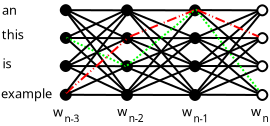 <?xml version="1.0" encoding="UTF-8"?>
<dia:diagram xmlns:dia="http://www.lysator.liu.se/~alla/dia/">
  <dia:layer name="Background" visible="true" connectable="true" active="true">
    <dia:group>
      <dia:attribute name="meta">
        <dia:composite type="dict"/>
      </dia:attribute>
      <dia:attribute name="matrix"/>
      <dia:object type="Standard - Text" version="1" id="O0">
        <dia:attribute name="obj_pos">
          <dia:point val="10.178,5.492"/>
        </dia:attribute>
        <dia:attribute name="obj_bb">
          <dia:rectangle val="10.178,4.897;10.7,5.642"/>
        </dia:attribute>
        <dia:attribute name="text">
          <dia:composite type="text">
            <dia:attribute name="string">
              <dia:string>#w#</dia:string>
            </dia:attribute>
            <dia:attribute name="font">
              <dia:font family="sans" style="0" name="Helvetica"/>
            </dia:attribute>
            <dia:attribute name="height">
              <dia:real val="0.8"/>
            </dia:attribute>
            <dia:attribute name="pos">
              <dia:point val="10.178,5.492"/>
            </dia:attribute>
            <dia:attribute name="color">
              <dia:color val="#000000ff"/>
            </dia:attribute>
            <dia:attribute name="alignment">
              <dia:enum val="0"/>
            </dia:attribute>
          </dia:composite>
        </dia:attribute>
        <dia:attribute name="valign">
          <dia:enum val="3"/>
        </dia:attribute>
      </dia:object>
      <dia:object type="Standard - Text" version="1" id="O1">
        <dia:attribute name="obj_pos">
          <dia:point val="10.752,5.792"/>
        </dia:attribute>
        <dia:attribute name="obj_bb">
          <dia:rectangle val="10.752,5.322;11.58,5.912"/>
        </dia:attribute>
        <dia:attribute name="text">
          <dia:composite type="text">
            <dia:attribute name="string">
              <dia:string>#n-2#</dia:string>
            </dia:attribute>
            <dia:attribute name="font">
              <dia:font family="sans" style="0" name="Helvetica"/>
            </dia:attribute>
            <dia:attribute name="height">
              <dia:real val="0.635"/>
            </dia:attribute>
            <dia:attribute name="pos">
              <dia:point val="10.752,5.792"/>
            </dia:attribute>
            <dia:attribute name="color">
              <dia:color val="#000000ff"/>
            </dia:attribute>
            <dia:attribute name="alignment">
              <dia:enum val="0"/>
            </dia:attribute>
          </dia:composite>
        </dia:attribute>
        <dia:attribute name="valign">
          <dia:enum val="3"/>
        </dia:attribute>
      </dia:object>
    </dia:group>
    <dia:group>
      <dia:attribute name="meta">
        <dia:composite type="dict"/>
      </dia:attribute>
      <dia:attribute name="matrix"/>
      <dia:object type="Standard - Text" version="1" id="O2">
        <dia:attribute name="obj_pos">
          <dia:point val="6.963,5.509"/>
        </dia:attribute>
        <dia:attribute name="obj_bb">
          <dia:rectangle val="6.963,4.914;7.485,5.659"/>
        </dia:attribute>
        <dia:attribute name="text">
          <dia:composite type="text">
            <dia:attribute name="string">
              <dia:string>#w#</dia:string>
            </dia:attribute>
            <dia:attribute name="font">
              <dia:font family="sans" style="0" name="Helvetica"/>
            </dia:attribute>
            <dia:attribute name="height">
              <dia:real val="0.8"/>
            </dia:attribute>
            <dia:attribute name="pos">
              <dia:point val="6.963,5.509"/>
            </dia:attribute>
            <dia:attribute name="color">
              <dia:color val="#000000ff"/>
            </dia:attribute>
            <dia:attribute name="alignment">
              <dia:enum val="0"/>
            </dia:attribute>
          </dia:composite>
        </dia:attribute>
        <dia:attribute name="valign">
          <dia:enum val="3"/>
        </dia:attribute>
      </dia:object>
      <dia:object type="Standard - Text" version="1" id="O3">
        <dia:attribute name="obj_pos">
          <dia:point val="7.537,5.809"/>
        </dia:attribute>
        <dia:attribute name="obj_bb">
          <dia:rectangle val="7.537,5.339;8.365,5.929"/>
        </dia:attribute>
        <dia:attribute name="text">
          <dia:composite type="text">
            <dia:attribute name="string">
              <dia:string>#n-3#</dia:string>
            </dia:attribute>
            <dia:attribute name="font">
              <dia:font family="sans" style="0" name="Helvetica"/>
            </dia:attribute>
            <dia:attribute name="height">
              <dia:real val="0.635"/>
            </dia:attribute>
            <dia:attribute name="pos">
              <dia:point val="7.537,5.809"/>
            </dia:attribute>
            <dia:attribute name="color">
              <dia:color val="#000000ff"/>
            </dia:attribute>
            <dia:attribute name="alignment">
              <dia:enum val="0"/>
            </dia:attribute>
          </dia:composite>
        </dia:attribute>
        <dia:attribute name="valign">
          <dia:enum val="3"/>
        </dia:attribute>
      </dia:object>
    </dia:group>
    <dia:group>
      <dia:attribute name="meta">
        <dia:composite type="dict"/>
      </dia:attribute>
      <dia:attribute name="matrix"/>
      <dia:object type="Standard - Text" version="1" id="O4">
        <dia:attribute name="obj_pos">
          <dia:point val="13.41,5.502"/>
        </dia:attribute>
        <dia:attribute name="obj_bb">
          <dia:rectangle val="13.41,4.907;13.932,5.652"/>
        </dia:attribute>
        <dia:attribute name="text">
          <dia:composite type="text">
            <dia:attribute name="string">
              <dia:string>#w#</dia:string>
            </dia:attribute>
            <dia:attribute name="font">
              <dia:font family="sans" style="0" name="Helvetica"/>
            </dia:attribute>
            <dia:attribute name="height">
              <dia:real val="0.8"/>
            </dia:attribute>
            <dia:attribute name="pos">
              <dia:point val="13.41,5.502"/>
            </dia:attribute>
            <dia:attribute name="color">
              <dia:color val="#000000ff"/>
            </dia:attribute>
            <dia:attribute name="alignment">
              <dia:enum val="0"/>
            </dia:attribute>
          </dia:composite>
        </dia:attribute>
        <dia:attribute name="valign">
          <dia:enum val="3"/>
        </dia:attribute>
      </dia:object>
      <dia:object type="Standard - Text" version="1" id="O5">
        <dia:attribute name="obj_pos">
          <dia:point val="13.985,5.802"/>
        </dia:attribute>
        <dia:attribute name="obj_bb">
          <dia:rectangle val="13.985,5.332;14.812,5.922"/>
        </dia:attribute>
        <dia:attribute name="text">
          <dia:composite type="text">
            <dia:attribute name="string">
              <dia:string>#n-1#</dia:string>
            </dia:attribute>
            <dia:attribute name="font">
              <dia:font family="sans" style="0" name="Helvetica"/>
            </dia:attribute>
            <dia:attribute name="height">
              <dia:real val="0.635"/>
            </dia:attribute>
            <dia:attribute name="pos">
              <dia:point val="13.985,5.802"/>
            </dia:attribute>
            <dia:attribute name="color">
              <dia:color val="#000000ff"/>
            </dia:attribute>
            <dia:attribute name="alignment">
              <dia:enum val="0"/>
            </dia:attribute>
          </dia:composite>
        </dia:attribute>
        <dia:attribute name="valign">
          <dia:enum val="3"/>
        </dia:attribute>
      </dia:object>
    </dia:group>
    <dia:group>
      <dia:attribute name="meta">
        <dia:composite type="dict"/>
      </dia:attribute>
      <dia:attribute name="matrix"/>
      <dia:object type="Standard - Text" version="1" id="O6">
        <dia:attribute name="obj_pos">
          <dia:point val="16.867,5.487"/>
        </dia:attribute>
        <dia:attribute name="obj_bb">
          <dia:rectangle val="16.867,4.892;17.39,5.637"/>
        </dia:attribute>
        <dia:attribute name="text">
          <dia:composite type="text">
            <dia:attribute name="string">
              <dia:string>#w#</dia:string>
            </dia:attribute>
            <dia:attribute name="font">
              <dia:font family="sans" style="0" name="Helvetica"/>
            </dia:attribute>
            <dia:attribute name="height">
              <dia:real val="0.8"/>
            </dia:attribute>
            <dia:attribute name="pos">
              <dia:point val="16.867,5.487"/>
            </dia:attribute>
            <dia:attribute name="color">
              <dia:color val="#000000ff"/>
            </dia:attribute>
            <dia:attribute name="alignment">
              <dia:enum val="0"/>
            </dia:attribute>
          </dia:composite>
        </dia:attribute>
        <dia:attribute name="valign">
          <dia:enum val="3"/>
        </dia:attribute>
      </dia:object>
      <dia:object type="Standard - Text" version="1" id="O7">
        <dia:attribute name="obj_pos">
          <dia:point val="17.442,5.787"/>
        </dia:attribute>
        <dia:attribute name="obj_bb">
          <dia:rectangle val="17.442,5.317;17.765,5.907"/>
        </dia:attribute>
        <dia:attribute name="text">
          <dia:composite type="text">
            <dia:attribute name="string">
              <dia:string>#n#</dia:string>
            </dia:attribute>
            <dia:attribute name="font">
              <dia:font family="sans" style="0" name="Helvetica"/>
            </dia:attribute>
            <dia:attribute name="height">
              <dia:real val="0.635"/>
            </dia:attribute>
            <dia:attribute name="pos">
              <dia:point val="17.442,5.787"/>
            </dia:attribute>
            <dia:attribute name="color">
              <dia:color val="#000000ff"/>
            </dia:attribute>
            <dia:attribute name="alignment">
              <dia:enum val="0"/>
            </dia:attribute>
          </dia:composite>
        </dia:attribute>
        <dia:attribute name="valign">
          <dia:enum val="3"/>
        </dia:attribute>
      </dia:object>
    </dia:group>
    <dia:group>
      <dia:attribute name="meta">
        <dia:composite type="dict"/>
      </dia:attribute>
      <dia:attribute name="matrix"/>
      <dia:object type="Standard - Line" version="0" id="O8">
        <dia:attribute name="obj_pos">
          <dia:point val="7.35,4.425"/>
        </dia:attribute>
        <dia:attribute name="obj_bb">
          <dia:rectangle val="7.279,4.105;10.983,4.756"/>
        </dia:attribute>
        <dia:attribute name="conn_endpoints">
          <dia:point val="7.35,4.425"/>
          <dia:point val="10.912,4.436"/>
        </dia:attribute>
        <dia:attribute name="numcp">
          <dia:int val="1"/>
        </dia:attribute>
        <dia:attribute name="start_arrow">
          <dia:enum val="8"/>
        </dia:attribute>
        <dia:attribute name="start_arrow_length">
          <dia:real val="0.5"/>
        </dia:attribute>
        <dia:attribute name="start_arrow_width">
          <dia:real val="0.5"/>
        </dia:attribute>
        <dia:attribute name="end_arrow">
          <dia:enum val="8"/>
        </dia:attribute>
        <dia:attribute name="end_arrow_length">
          <dia:real val="0.5"/>
        </dia:attribute>
        <dia:attribute name="end_arrow_width">
          <dia:real val="0.5"/>
        </dia:attribute>
      </dia:object>
      <dia:object type="Standard - Line" version="0" id="O9">
        <dia:attribute name="obj_pos">
          <dia:point val="10.763,4.43"/>
        </dia:attribute>
        <dia:attribute name="obj_bb">
          <dia:rectangle val="10.713,4.115;14.383,4.756"/>
        </dia:attribute>
        <dia:attribute name="conn_endpoints">
          <dia:point val="10.763,4.43"/>
          <dia:point val="14.312,4.436"/>
        </dia:attribute>
        <dia:attribute name="numcp">
          <dia:int val="1"/>
        </dia:attribute>
        <dia:attribute name="end_arrow">
          <dia:enum val="8"/>
        </dia:attribute>
        <dia:attribute name="end_arrow_length">
          <dia:real val="0.5"/>
        </dia:attribute>
        <dia:attribute name="end_arrow_width">
          <dia:real val="0.5"/>
        </dia:attribute>
      </dia:object>
      <dia:object type="Standard - Line" version="0" id="O10">
        <dia:attribute name="obj_pos">
          <dia:point val="14.238,4.424"/>
        </dia:attribute>
        <dia:attribute name="obj_bb">
          <dia:rectangle val="14.187,4.114;17.778,4.756"/>
        </dia:attribute>
        <dia:attribute name="conn_endpoints">
          <dia:point val="14.238,4.424"/>
          <dia:point val="17.728,4.436"/>
        </dia:attribute>
        <dia:attribute name="numcp">
          <dia:int val="1"/>
        </dia:attribute>
        <dia:attribute name="end_arrow">
          <dia:enum val="9"/>
        </dia:attribute>
        <dia:attribute name="end_arrow_length">
          <dia:real val="0.5"/>
        </dia:attribute>
        <dia:attribute name="end_arrow_width">
          <dia:real val="0.5"/>
        </dia:attribute>
      </dia:object>
    </dia:group>
    <dia:group>
      <dia:attribute name="meta">
        <dia:composite type="dict"/>
      </dia:attribute>
      <dia:attribute name="matrix"/>
      <dia:object type="Standard - Line" version="0" id="O11">
        <dia:attribute name="obj_pos">
          <dia:point val="7.351,0.194"/>
        </dia:attribute>
        <dia:attribute name="obj_bb">
          <dia:rectangle val="7.28,-0.126;10.984,0.525"/>
        </dia:attribute>
        <dia:attribute name="conn_endpoints">
          <dia:point val="7.351,0.194"/>
          <dia:point val="10.913,0.205"/>
        </dia:attribute>
        <dia:attribute name="numcp">
          <dia:int val="1"/>
        </dia:attribute>
        <dia:attribute name="start_arrow">
          <dia:enum val="8"/>
        </dia:attribute>
        <dia:attribute name="start_arrow_length">
          <dia:real val="0.5"/>
        </dia:attribute>
        <dia:attribute name="start_arrow_width">
          <dia:real val="0.5"/>
        </dia:attribute>
        <dia:attribute name="end_arrow">
          <dia:enum val="8"/>
        </dia:attribute>
        <dia:attribute name="end_arrow_length">
          <dia:real val="0.5"/>
        </dia:attribute>
        <dia:attribute name="end_arrow_width">
          <dia:real val="0.5"/>
        </dia:attribute>
      </dia:object>
      <dia:object type="Standard - Line" version="0" id="O12">
        <dia:attribute name="obj_pos">
          <dia:point val="10.764,0.199"/>
        </dia:attribute>
        <dia:attribute name="obj_bb">
          <dia:rectangle val="10.714,-0.116;14.384,0.526"/>
        </dia:attribute>
        <dia:attribute name="conn_endpoints">
          <dia:point val="10.764,0.199"/>
          <dia:point val="14.313,0.205"/>
        </dia:attribute>
        <dia:attribute name="numcp">
          <dia:int val="1"/>
        </dia:attribute>
        <dia:attribute name="end_arrow">
          <dia:enum val="8"/>
        </dia:attribute>
        <dia:attribute name="end_arrow_length">
          <dia:real val="0.5"/>
        </dia:attribute>
        <dia:attribute name="end_arrow_width">
          <dia:real val="0.5"/>
        </dia:attribute>
      </dia:object>
      <dia:object type="Standard - Line" version="0" id="O13">
        <dia:attribute name="obj_pos">
          <dia:point val="14.238,0.193"/>
        </dia:attribute>
        <dia:attribute name="obj_bb">
          <dia:rectangle val="14.188,-0.116;17.779,0.525"/>
        </dia:attribute>
        <dia:attribute name="conn_endpoints">
          <dia:point val="14.238,0.193"/>
          <dia:point val="17.728,0.205"/>
        </dia:attribute>
        <dia:attribute name="numcp">
          <dia:int val="1"/>
        </dia:attribute>
        <dia:attribute name="end_arrow">
          <dia:enum val="9"/>
        </dia:attribute>
        <dia:attribute name="end_arrow_length">
          <dia:real val="0.5"/>
        </dia:attribute>
        <dia:attribute name="end_arrow_width">
          <dia:real val="0.5"/>
        </dia:attribute>
      </dia:object>
    </dia:group>
    <dia:group>
      <dia:attribute name="meta">
        <dia:composite type="dict"/>
      </dia:attribute>
      <dia:attribute name="matrix"/>
      <dia:object type="Standard - Line" version="0" id="O14">
        <dia:attribute name="obj_pos">
          <dia:point val="7.356,1.584"/>
        </dia:attribute>
        <dia:attribute name="obj_bb">
          <dia:rectangle val="7.285,1.264;10.989,1.915"/>
        </dia:attribute>
        <dia:attribute name="conn_endpoints">
          <dia:point val="7.356,1.584"/>
          <dia:point val="10.918,1.595"/>
        </dia:attribute>
        <dia:attribute name="numcp">
          <dia:int val="1"/>
        </dia:attribute>
        <dia:attribute name="start_arrow">
          <dia:enum val="8"/>
        </dia:attribute>
        <dia:attribute name="start_arrow_length">
          <dia:real val="0.5"/>
        </dia:attribute>
        <dia:attribute name="start_arrow_width">
          <dia:real val="0.5"/>
        </dia:attribute>
        <dia:attribute name="end_arrow">
          <dia:enum val="8"/>
        </dia:attribute>
        <dia:attribute name="end_arrow_length">
          <dia:real val="0.5"/>
        </dia:attribute>
        <dia:attribute name="end_arrow_width">
          <dia:real val="0.5"/>
        </dia:attribute>
      </dia:object>
      <dia:object type="Standard - Line" version="0" id="O15">
        <dia:attribute name="obj_pos">
          <dia:point val="10.769,1.589"/>
        </dia:attribute>
        <dia:attribute name="obj_bb">
          <dia:rectangle val="10.719,1.274;14.389,1.916"/>
        </dia:attribute>
        <dia:attribute name="conn_endpoints">
          <dia:point val="10.769,1.589"/>
          <dia:point val="14.318,1.595"/>
        </dia:attribute>
        <dia:attribute name="numcp">
          <dia:int val="1"/>
        </dia:attribute>
        <dia:attribute name="end_arrow">
          <dia:enum val="8"/>
        </dia:attribute>
        <dia:attribute name="end_arrow_length">
          <dia:real val="0.5"/>
        </dia:attribute>
        <dia:attribute name="end_arrow_width">
          <dia:real val="0.5"/>
        </dia:attribute>
      </dia:object>
      <dia:object type="Standard - Line" version="0" id="O16">
        <dia:attribute name="obj_pos">
          <dia:point val="14.243,1.583"/>
        </dia:attribute>
        <dia:attribute name="obj_bb">
          <dia:rectangle val="14.193,1.274;17.784,1.915"/>
        </dia:attribute>
        <dia:attribute name="conn_endpoints">
          <dia:point val="14.243,1.583"/>
          <dia:point val="17.733,1.595"/>
        </dia:attribute>
        <dia:attribute name="numcp">
          <dia:int val="1"/>
        </dia:attribute>
        <dia:attribute name="end_arrow">
          <dia:enum val="9"/>
        </dia:attribute>
        <dia:attribute name="end_arrow_length">
          <dia:real val="0.5"/>
        </dia:attribute>
        <dia:attribute name="end_arrow_width">
          <dia:real val="0.5"/>
        </dia:attribute>
      </dia:object>
    </dia:group>
    <dia:group>
      <dia:attribute name="meta">
        <dia:composite type="dict"/>
      </dia:attribute>
      <dia:attribute name="matrix"/>
      <dia:object type="Standard - Line" version="0" id="O17">
        <dia:attribute name="obj_pos">
          <dia:point val="7.348,2.987"/>
        </dia:attribute>
        <dia:attribute name="obj_bb">
          <dia:rectangle val="7.277,2.667;10.981,3.318"/>
        </dia:attribute>
        <dia:attribute name="conn_endpoints">
          <dia:point val="7.348,2.987"/>
          <dia:point val="10.911,2.998"/>
        </dia:attribute>
        <dia:attribute name="numcp">
          <dia:int val="1"/>
        </dia:attribute>
        <dia:attribute name="start_arrow">
          <dia:enum val="8"/>
        </dia:attribute>
        <dia:attribute name="start_arrow_length">
          <dia:real val="0.5"/>
        </dia:attribute>
        <dia:attribute name="start_arrow_width">
          <dia:real val="0.5"/>
        </dia:attribute>
        <dia:attribute name="end_arrow">
          <dia:enum val="8"/>
        </dia:attribute>
        <dia:attribute name="end_arrow_length">
          <dia:real val="0.5"/>
        </dia:attribute>
        <dia:attribute name="end_arrow_width">
          <dia:real val="0.5"/>
        </dia:attribute>
      </dia:object>
      <dia:object type="Standard - Line" version="0" id="O18">
        <dia:attribute name="obj_pos">
          <dia:point val="10.761,2.991"/>
        </dia:attribute>
        <dia:attribute name="obj_bb">
          <dia:rectangle val="10.711,2.677;14.381,3.318"/>
        </dia:attribute>
        <dia:attribute name="conn_endpoints">
          <dia:point val="10.761,2.991"/>
          <dia:point val="14.311,2.998"/>
        </dia:attribute>
        <dia:attribute name="numcp">
          <dia:int val="1"/>
        </dia:attribute>
        <dia:attribute name="end_arrow">
          <dia:enum val="8"/>
        </dia:attribute>
        <dia:attribute name="end_arrow_length">
          <dia:real val="0.5"/>
        </dia:attribute>
        <dia:attribute name="end_arrow_width">
          <dia:real val="0.5"/>
        </dia:attribute>
      </dia:object>
      <dia:object type="Standard - Line" version="0" id="O19">
        <dia:attribute name="obj_pos">
          <dia:point val="14.236,2.985"/>
        </dia:attribute>
        <dia:attribute name="obj_bb">
          <dia:rectangle val="14.185,2.676;17.776,3.317"/>
        </dia:attribute>
        <dia:attribute name="conn_endpoints">
          <dia:point val="14.236,2.985"/>
          <dia:point val="17.726,2.998"/>
        </dia:attribute>
        <dia:attribute name="numcp">
          <dia:int val="1"/>
        </dia:attribute>
        <dia:attribute name="end_arrow">
          <dia:enum val="9"/>
        </dia:attribute>
        <dia:attribute name="end_arrow_length">
          <dia:real val="0.5"/>
        </dia:attribute>
        <dia:attribute name="end_arrow_width">
          <dia:real val="0.5"/>
        </dia:attribute>
      </dia:object>
    </dia:group>
    <dia:object type="Standard - Line" version="0" id="O20">
      <dia:attribute name="obj_pos">
        <dia:point val="7.617,4.409"/>
      </dia:attribute>
      <dia:attribute name="obj_bb">
        <dia:rectangle val="7.551,2.918;10.771,4.476"/>
      </dia:attribute>
      <dia:attribute name="conn_endpoints">
        <dia:point val="7.617,4.409"/>
        <dia:point val="10.705,2.984"/>
      </dia:attribute>
      <dia:attribute name="numcp">
        <dia:int val="1"/>
      </dia:attribute>
    </dia:object>
    <dia:object type="Standard - Line" version="0" id="O21">
      <dia:attribute name="obj_pos">
        <dia:point val="7.605,1.577"/>
      </dia:attribute>
      <dia:attribute name="obj_bb">
        <dia:rectangle val="7.539,0.085;10.759,1.643"/>
      </dia:attribute>
      <dia:attribute name="conn_endpoints">
        <dia:point val="7.605,1.577"/>
        <dia:point val="10.693,0.152"/>
      </dia:attribute>
      <dia:attribute name="numcp">
        <dia:int val="1"/>
      </dia:attribute>
    </dia:object>
    <dia:object type="Standard - Line" version="0" id="O22">
      <dia:attribute name="obj_pos">
        <dia:point val="7.626,3.016"/>
      </dia:attribute>
      <dia:attribute name="obj_bb">
        <dia:rectangle val="7.56,1.524;10.78,3.082"/>
      </dia:attribute>
      <dia:attribute name="conn_endpoints">
        <dia:point val="7.626,3.016"/>
        <dia:point val="10.714,1.591"/>
      </dia:attribute>
      <dia:attribute name="numcp">
        <dia:int val="1"/>
      </dia:attribute>
    </dia:object>
    <dia:object type="Standard - Line" version="0" id="O23">
      <dia:attribute name="obj_pos">
        <dia:point val="10.818,1.509"/>
      </dia:attribute>
      <dia:attribute name="obj_bb">
        <dia:rectangle val="10.752,0.139;14.075,1.574"/>
      </dia:attribute>
      <dia:attribute name="conn_endpoints">
        <dia:point val="10.818,1.509"/>
        <dia:point val="14.01,0.204"/>
      </dia:attribute>
      <dia:attribute name="numcp">
        <dia:int val="1"/>
      </dia:attribute>
      <dia:attribute name="line_color">
        <dia:color val="#ff0000ff"/>
      </dia:attribute>
      <dia:attribute name="line_style">
        <dia:enum val="3"/>
      </dia:attribute>
      <dia:attribute name="dashlength">
        <dia:real val="0.5"/>
      </dia:attribute>
    </dia:object>
    <dia:object type="Standard - Line" version="0" id="O24">
      <dia:attribute name="obj_pos">
        <dia:point val="10.693,2.959"/>
      </dia:attribute>
      <dia:attribute name="obj_bb">
        <dia:rectangle val="10.627,1.544;14.133,3.024"/>
      </dia:attribute>
      <dia:attribute name="conn_endpoints">
        <dia:point val="10.693,2.959"/>
        <dia:point val="14.068,1.609"/>
      </dia:attribute>
      <dia:attribute name="numcp">
        <dia:int val="1"/>
      </dia:attribute>
    </dia:object>
    <dia:object type="Standard - Line" version="0" id="O25">
      <dia:attribute name="obj_pos">
        <dia:point val="10.742,4.359"/>
      </dia:attribute>
      <dia:attribute name="obj_bb">
        <dia:rectangle val="10.677,2.919;14.095,4.425"/>
      </dia:attribute>
      <dia:attribute name="conn_endpoints">
        <dia:point val="10.742,4.359"/>
        <dia:point val="14.03,2.984"/>
      </dia:attribute>
      <dia:attribute name="numcp">
        <dia:int val="1"/>
      </dia:attribute>
    </dia:object>
    <dia:object type="Standard - Line" version="0" id="O26">
      <dia:attribute name="obj_pos">
        <dia:point val="7.643,2.984"/>
      </dia:attribute>
      <dia:attribute name="obj_bb">
        <dia:rectangle val="7.576,2.918;10.747,4.488"/>
      </dia:attribute>
      <dia:attribute name="conn_endpoints">
        <dia:point val="7.643,2.984"/>
        <dia:point val="10.68,4.422"/>
      </dia:attribute>
      <dia:attribute name="numcp">
        <dia:int val="1"/>
      </dia:attribute>
    </dia:object>
    <dia:object type="Standard - Line" version="0" id="O27">
      <dia:attribute name="obj_pos">
        <dia:point val="7.63,0.177"/>
      </dia:attribute>
      <dia:attribute name="obj_bb">
        <dia:rectangle val="7.564,0.11;10.734,1.681"/>
      </dia:attribute>
      <dia:attribute name="conn_endpoints">
        <dia:point val="7.63,0.177"/>
        <dia:point val="10.668,1.615"/>
      </dia:attribute>
      <dia:attribute name="numcp">
        <dia:int val="1"/>
      </dia:attribute>
    </dia:object>
    <dia:object type="Standard - Line" version="0" id="O28">
      <dia:attribute name="obj_pos">
        <dia:point val="7.627,1.578"/>
      </dia:attribute>
      <dia:attribute name="obj_bb">
        <dia:rectangle val="7.56,1.512;10.731,3.082"/>
      </dia:attribute>
      <dia:attribute name="conn_endpoints">
        <dia:point val="7.627,1.578"/>
        <dia:point val="10.664,3.016"/>
      </dia:attribute>
      <dia:attribute name="numcp">
        <dia:int val="1"/>
      </dia:attribute>
      <dia:attribute name="line_color">
        <dia:color val="#00ff00ff"/>
      </dia:attribute>
      <dia:attribute name="line_style">
        <dia:enum val="4"/>
      </dia:attribute>
    </dia:object>
    <dia:object type="Standard - Line" version="0" id="O29">
      <dia:attribute name="obj_pos">
        <dia:point val="10.698,0.217"/>
      </dia:attribute>
      <dia:attribute name="obj_bb">
        <dia:rectangle val="10.633,0.152;14.133,1.649"/>
      </dia:attribute>
      <dia:attribute name="conn_endpoints">
        <dia:point val="10.698,0.217"/>
        <dia:point val="14.068,1.584"/>
      </dia:attribute>
      <dia:attribute name="numcp">
        <dia:int val="1"/>
      </dia:attribute>
    </dia:object>
    <dia:object type="Standard - Line" version="0" id="O30">
      <dia:attribute name="obj_pos">
        <dia:point val="10.691,3.063"/>
      </dia:attribute>
      <dia:attribute name="obj_bb">
        <dia:rectangle val="10.626,2.998;14.126,4.495"/>
      </dia:attribute>
      <dia:attribute name="conn_endpoints">
        <dia:point val="10.691,3.063"/>
        <dia:point val="14.061,4.43"/>
      </dia:attribute>
      <dia:attribute name="numcp">
        <dia:int val="1"/>
      </dia:attribute>
    </dia:object>
    <dia:object type="Standard - Line" version="0" id="O31">
      <dia:attribute name="obj_pos">
        <dia:point val="10.65,1.589"/>
      </dia:attribute>
      <dia:attribute name="obj_bb">
        <dia:rectangle val="10.585,1.524;14.085,3.022"/>
      </dia:attribute>
      <dia:attribute name="conn_endpoints">
        <dia:point val="10.65,1.589"/>
        <dia:point val="14.02,2.957"/>
      </dia:attribute>
      <dia:attribute name="numcp">
        <dia:int val="1"/>
      </dia:attribute>
    </dia:object>
    <dia:object type="Standard - Line" version="0" id="O32">
      <dia:attribute name="obj_pos">
        <dia:point val="7.643,0.259"/>
      </dia:attribute>
      <dia:attribute name="obj_bb">
        <dia:rectangle val="7.572,0.189;10.763,3.092"/>
      </dia:attribute>
      <dia:attribute name="conn_endpoints">
        <dia:point val="7.643,0.259"/>
        <dia:point val="10.693,3.022"/>
      </dia:attribute>
      <dia:attribute name="numcp">
        <dia:int val="1"/>
      </dia:attribute>
    </dia:object>
    <dia:object type="Standard - Line" version="0" id="O33">
      <dia:attribute name="obj_pos">
        <dia:point val="10.634,0.169"/>
      </dia:attribute>
      <dia:attribute name="obj_bb">
        <dia:rectangle val="10.564,0.098;14.113,3.03"/>
      </dia:attribute>
      <dia:attribute name="conn_endpoints">
        <dia:point val="10.634,0.169"/>
        <dia:point val="14.043,2.959"/>
      </dia:attribute>
      <dia:attribute name="numcp">
        <dia:int val="1"/>
      </dia:attribute>
    </dia:object>
    <dia:object type="Standard - Line" version="0" id="O34">
      <dia:attribute name="obj_pos">
        <dia:point val="7.643,1.607"/>
      </dia:attribute>
      <dia:attribute name="obj_bb">
        <dia:rectangle val="7.572,1.537;10.764,4.44"/>
      </dia:attribute>
      <dia:attribute name="conn_endpoints">
        <dia:point val="7.643,1.607"/>
        <dia:point val="10.693,4.37"/>
      </dia:attribute>
      <dia:attribute name="numcp">
        <dia:int val="1"/>
      </dia:attribute>
    </dia:object>
    <dia:object type="Standard - Line" version="0" id="O35">
      <dia:attribute name="obj_pos">
        <dia:point val="10.643,1.609"/>
      </dia:attribute>
      <dia:attribute name="obj_bb">
        <dia:rectangle val="10.572,1.539;14.179,4.517"/>
      </dia:attribute>
      <dia:attribute name="conn_endpoints">
        <dia:point val="10.643,1.609"/>
        <dia:point val="14.109,4.447"/>
      </dia:attribute>
      <dia:attribute name="numcp">
        <dia:int val="1"/>
      </dia:attribute>
    </dia:object>
    <dia:object type="Standard - Line" version="0" id="O36">
      <dia:attribute name="obj_pos">
        <dia:point val="7.63,0.284"/>
      </dia:attribute>
      <dia:attribute name="obj_bb">
        <dia:rectangle val="7.56,0.214;10.838,4.517"/>
      </dia:attribute>
      <dia:attribute name="conn_endpoints">
        <dia:point val="7.63,0.284"/>
        <dia:point val="10.768,4.447"/>
      </dia:attribute>
      <dia:attribute name="numcp">
        <dia:int val="1"/>
      </dia:attribute>
    </dia:object>
    <dia:object type="Standard - Line" version="0" id="O37">
      <dia:attribute name="obj_pos">
        <dia:point val="10.659,0.206"/>
      </dia:attribute>
      <dia:attribute name="obj_bb">
        <dia:rectangle val="10.588,0.135;14.225,4.48"/>
      </dia:attribute>
      <dia:attribute name="conn_endpoints">
        <dia:point val="10.659,0.206"/>
        <dia:point val="14.155,4.409"/>
      </dia:attribute>
      <dia:attribute name="numcp">
        <dia:int val="1"/>
      </dia:attribute>
    </dia:object>
    <dia:object type="Standard - Line" version="0" id="O38">
      <dia:attribute name="obj_pos">
        <dia:point val="14.105,0.157"/>
      </dia:attribute>
      <dia:attribute name="obj_bb">
        <dia:rectangle val="14.035,0.087;17.366,4.329"/>
      </dia:attribute>
      <dia:attribute name="conn_endpoints">
        <dia:point val="14.105,0.157"/>
        <dia:point val="17.296,4.259"/>
      </dia:attribute>
      <dia:attribute name="numcp">
        <dia:int val="1"/>
      </dia:attribute>
      <dia:attribute name="line_color">
        <dia:color val="#00ff00ff"/>
      </dia:attribute>
      <dia:attribute name="line_style">
        <dia:enum val="4"/>
      </dia:attribute>
    </dia:object>
    <dia:object type="Standard - Line" version="0" id="O39">
      <dia:attribute name="obj_pos">
        <dia:point val="7.612,4.347"/>
      </dia:attribute>
      <dia:attribute name="obj_bb">
        <dia:rectangle val="7.542,1.576;10.704,4.417"/>
      </dia:attribute>
      <dia:attribute name="conn_endpoints">
        <dia:point val="7.612,4.347"/>
        <dia:point val="10.634,1.647"/>
      </dia:attribute>
      <dia:attribute name="numcp">
        <dia:int val="1"/>
      </dia:attribute>
      <dia:attribute name="line_color">
        <dia:color val="#ff0000ff"/>
      </dia:attribute>
      <dia:attribute name="line_style">
        <dia:enum val="3"/>
      </dia:attribute>
      <dia:attribute name="dashlength">
        <dia:real val="0.5"/>
      </dia:attribute>
    </dia:object>
    <dia:object type="Standard - Line" version="0" id="O40">
      <dia:attribute name="obj_pos">
        <dia:point val="7.704,2.869"/>
      </dia:attribute>
      <dia:attribute name="obj_bb">
        <dia:rectangle val="7.634,0.098;10.796,2.939"/>
      </dia:attribute>
      <dia:attribute name="conn_endpoints">
        <dia:point val="7.704,2.869"/>
        <dia:point val="10.725,0.169"/>
      </dia:attribute>
      <dia:attribute name="numcp">
        <dia:int val="1"/>
      </dia:attribute>
    </dia:object>
    <dia:object type="Standard - Line" version="0" id="O41">
      <dia:attribute name="obj_pos">
        <dia:point val="10.688,4.357"/>
      </dia:attribute>
      <dia:attribute name="obj_bb">
        <dia:rectangle val="10.618,1.551;14.095,4.428"/>
      </dia:attribute>
      <dia:attribute name="conn_endpoints">
        <dia:point val="10.688,4.357"/>
        <dia:point val="14.025,1.622"/>
      </dia:attribute>
      <dia:attribute name="numcp">
        <dia:int val="1"/>
      </dia:attribute>
    </dia:object>
    <dia:object type="Standard - Line" version="0" id="O42">
      <dia:attribute name="obj_pos">
        <dia:point val="10.667,2.966"/>
      </dia:attribute>
      <dia:attribute name="obj_bb">
        <dia:rectangle val="10.596,0.16;14.074,3.037"/>
      </dia:attribute>
      <dia:attribute name="conn_endpoints">
        <dia:point val="10.667,2.966"/>
        <dia:point val="14.004,0.231"/>
      </dia:attribute>
      <dia:attribute name="numcp">
        <dia:int val="1"/>
      </dia:attribute>
      <dia:attribute name="line_color">
        <dia:color val="#00ff00ff"/>
      </dia:attribute>
      <dia:attribute name="line_style">
        <dia:enum val="4"/>
      </dia:attribute>
    </dia:object>
    <dia:object type="Standard - Line" version="0" id="O43">
      <dia:attribute name="obj_pos">
        <dia:point val="14.075,4.443"/>
      </dia:attribute>
      <dia:attribute name="obj_bb">
        <dia:rectangle val="14.005,1.664;17.292,4.513"/>
      </dia:attribute>
      <dia:attribute name="conn_endpoints">
        <dia:point val="14.075,4.443"/>
        <dia:point val="17.221,1.734"/>
      </dia:attribute>
      <dia:attribute name="numcp">
        <dia:int val="1"/>
      </dia:attribute>
    </dia:object>
    <dia:object type="Standard - Line" version="0" id="O44">
      <dia:attribute name="obj_pos">
        <dia:point val="14.075,3.039"/>
      </dia:attribute>
      <dia:attribute name="obj_bb">
        <dia:rectangle val="14.005,0.26;17.292,3.11"/>
      </dia:attribute>
      <dia:attribute name="conn_endpoints">
        <dia:point val="14.075,3.039"/>
        <dia:point val="17.221,0.331"/>
      </dia:attribute>
      <dia:attribute name="numcp">
        <dia:int val="1"/>
      </dia:attribute>
    </dia:object>
    <dia:object type="Standard - Line" version="0" id="O45">
      <dia:attribute name="obj_pos">
        <dia:point val="7.609,4.297"/>
      </dia:attribute>
      <dia:attribute name="obj_bb">
        <dia:rectangle val="7.538,0.164;10.841,4.367"/>
      </dia:attribute>
      <dia:attribute name="conn_endpoints">
        <dia:point val="7.609,4.297"/>
        <dia:point val="10.771,0.234"/>
      </dia:attribute>
      <dia:attribute name="numcp">
        <dia:int val="1"/>
      </dia:attribute>
    </dia:object>
    <dia:object type="Standard - Line" version="0" id="O46">
      <dia:attribute name="obj_pos">
        <dia:point val="10.65,4.306"/>
      </dia:attribute>
      <dia:attribute name="obj_bb">
        <dia:rectangle val="10.579,0.139;14.179,4.376"/>
      </dia:attribute>
      <dia:attribute name="conn_endpoints">
        <dia:point val="10.65,4.306"/>
        <dia:point val="14.109,0.209"/>
      </dia:attribute>
      <dia:attribute name="numcp">
        <dia:int val="1"/>
      </dia:attribute>
    </dia:object>
    <dia:object type="Standard - Line" version="0" id="O47">
      <dia:attribute name="obj_pos">
        <dia:point val="14.034,4.432"/>
      </dia:attribute>
      <dia:attribute name="obj_bb">
        <dia:rectangle val="13.963,0.351;17.366,4.502"/>
      </dia:attribute>
      <dia:attribute name="conn_endpoints">
        <dia:point val="14.034,4.432"/>
        <dia:point val="17.296,0.422"/>
      </dia:attribute>
      <dia:attribute name="numcp">
        <dia:int val="1"/>
      </dia:attribute>
    </dia:object>
    <dia:object type="Standard - Line" version="0" id="O48">
      <dia:attribute name="obj_pos">
        <dia:point val="14.184,0.209"/>
      </dia:attribute>
      <dia:attribute name="obj_bb">
        <dia:rectangle val="14.113,0.139;17.296,2.901"/>
      </dia:attribute>
      <dia:attribute name="conn_endpoints">
        <dia:point val="14.184,0.209"/>
        <dia:point val="17.225,2.831"/>
      </dia:attribute>
      <dia:attribute name="numcp">
        <dia:int val="1"/>
      </dia:attribute>
    </dia:object>
    <dia:object type="Standard - Line" version="0" id="O49">
      <dia:attribute name="obj_pos">
        <dia:point val="14.15,1.643"/>
      </dia:attribute>
      <dia:attribute name="obj_bb">
        <dia:rectangle val="14.08,1.573;17.262,4.336"/>
      </dia:attribute>
      <dia:attribute name="conn_endpoints">
        <dia:point val="14.15,1.643"/>
        <dia:point val="17.192,4.265"/>
      </dia:attribute>
      <dia:attribute name="numcp">
        <dia:int val="1"/>
      </dia:attribute>
    </dia:object>
    <dia:object type="Standard - Line" version="0" id="O50">
      <dia:attribute name="obj_pos">
        <dia:point val="14.171,0.184"/>
      </dia:attribute>
      <dia:attribute name="obj_bb">
        <dia:rectangle val="14.105,0.118;17.316,1.585"/>
      </dia:attribute>
      <dia:attribute name="conn_endpoints">
        <dia:point val="14.171,0.184"/>
        <dia:point val="17.25,1.519"/>
      </dia:attribute>
      <dia:attribute name="numcp">
        <dia:int val="1"/>
      </dia:attribute>
      <dia:attribute name="line_color">
        <dia:color val="#ff0000ff"/>
      </dia:attribute>
      <dia:attribute name="line_style">
        <dia:enum val="3"/>
      </dia:attribute>
      <dia:attribute name="dashlength">
        <dia:real val="0.5"/>
      </dia:attribute>
    </dia:object>
    <dia:object type="Standard - Line" version="0" id="O51">
      <dia:attribute name="obj_pos">
        <dia:point val="14.146,3.047"/>
      </dia:attribute>
      <dia:attribute name="obj_bb">
        <dia:rectangle val="14.081,2.981;17.254,4.412"/>
      </dia:attribute>
      <dia:attribute name="conn_endpoints">
        <dia:point val="14.146,3.047"/>
        <dia:point val="17.188,4.346"/>
      </dia:attribute>
      <dia:attribute name="numcp">
        <dia:int val="1"/>
      </dia:attribute>
    </dia:object>
    <dia:object type="Standard - Line" version="0" id="O52">
      <dia:attribute name="obj_pos">
        <dia:point val="14.121,1.597"/>
      </dia:attribute>
      <dia:attribute name="obj_bb">
        <dia:rectangle val="14.056,1.531;17.225,2.951"/>
      </dia:attribute>
      <dia:attribute name="conn_endpoints">
        <dia:point val="14.121,1.597"/>
        <dia:point val="17.16,2.885"/>
      </dia:attribute>
      <dia:attribute name="numcp">
        <dia:int val="1"/>
      </dia:attribute>
    </dia:object>
    <dia:object type="Standard - Line" version="0" id="O53">
      <dia:attribute name="obj_pos">
        <dia:point val="14.071,1.584"/>
      </dia:attribute>
      <dia:attribute name="obj_bb">
        <dia:rectangle val="14.005,0.198;17.236,1.65"/>
      </dia:attribute>
      <dia:attribute name="conn_endpoints">
        <dia:point val="14.071,1.584"/>
        <dia:point val="17.17,0.263"/>
      </dia:attribute>
      <dia:attribute name="numcp">
        <dia:int val="1"/>
      </dia:attribute>
    </dia:object>
    <dia:object type="Standard - Line" version="0" id="O54">
      <dia:attribute name="obj_pos">
        <dia:point val="14.095,4.459"/>
      </dia:attribute>
      <dia:attribute name="obj_bb">
        <dia:rectangle val="14.03,3.073;17.26,4.525"/>
      </dia:attribute>
      <dia:attribute name="conn_endpoints">
        <dia:point val="14.095,4.459"/>
        <dia:point val="17.195,3.139"/>
      </dia:attribute>
      <dia:attribute name="numcp">
        <dia:int val="1"/>
      </dia:attribute>
    </dia:object>
    <dia:object type="Standard - Line" version="0" id="O55">
      <dia:attribute name="obj_pos">
        <dia:point val="14.184,2.972"/>
      </dia:attribute>
      <dia:attribute name="obj_bb">
        <dia:rectangle val="14.118,1.599;17.257,3.038"/>
      </dia:attribute>
      <dia:attribute name="conn_endpoints">
        <dia:point val="14.184,2.972"/>
        <dia:point val="17.191,1.665"/>
      </dia:attribute>
      <dia:attribute name="numcp">
        <dia:int val="1"/>
      </dia:attribute>
    </dia:object>
    <dia:object type="Standard - Text" version="1" id="O56">
      <dia:attribute name="obj_pos">
        <dia:point val="4.4,1.647"/>
      </dia:attribute>
      <dia:attribute name="obj_bb">
        <dia:rectangle val="4.4,1.052;5.565,1.797"/>
      </dia:attribute>
      <dia:attribute name="text">
        <dia:composite type="text">
          <dia:attribute name="string">
            <dia:string>#this#</dia:string>
          </dia:attribute>
          <dia:attribute name="font">
            <dia:font family="sans" style="0" name="Helvetica"/>
          </dia:attribute>
          <dia:attribute name="height">
            <dia:real val="0.8"/>
          </dia:attribute>
          <dia:attribute name="pos">
            <dia:point val="4.4,1.647"/>
          </dia:attribute>
          <dia:attribute name="color">
            <dia:color val="#000000ff"/>
          </dia:attribute>
          <dia:attribute name="alignment">
            <dia:enum val="0"/>
          </dia:attribute>
        </dia:composite>
      </dia:attribute>
      <dia:attribute name="valign">
        <dia:enum val="3"/>
      </dia:attribute>
    </dia:object>
    <dia:object type="Standard - Text" version="1" id="O57">
      <dia:attribute name="obj_pos">
        <dia:point val="4.438,3.097"/>
      </dia:attribute>
      <dia:attribute name="obj_bb">
        <dia:rectangle val="4.438,2.502;4.947,3.247"/>
      </dia:attribute>
      <dia:attribute name="text">
        <dia:composite type="text">
          <dia:attribute name="string">
            <dia:string>#is#</dia:string>
          </dia:attribute>
          <dia:attribute name="font">
            <dia:font family="sans" style="0" name="Helvetica"/>
          </dia:attribute>
          <dia:attribute name="height">
            <dia:real val="0.8"/>
          </dia:attribute>
          <dia:attribute name="pos">
            <dia:point val="4.438,3.097"/>
          </dia:attribute>
          <dia:attribute name="color">
            <dia:color val="#000000ff"/>
          </dia:attribute>
          <dia:attribute name="alignment">
            <dia:enum val="0"/>
          </dia:attribute>
        </dia:composite>
      </dia:attribute>
      <dia:attribute name="valign">
        <dia:enum val="3"/>
      </dia:attribute>
    </dia:object>
    <dia:object type="Standard - Text" version="1" id="O58">
      <dia:attribute name="obj_pos">
        <dia:point val="4.412,0.422"/>
      </dia:attribute>
      <dia:attribute name="obj_bb">
        <dia:rectangle val="4.412,-0.173;5.21,0.572"/>
      </dia:attribute>
      <dia:attribute name="text">
        <dia:composite type="text">
          <dia:attribute name="string">
            <dia:string>#an#</dia:string>
          </dia:attribute>
          <dia:attribute name="font">
            <dia:font family="sans" style="0" name="Helvetica"/>
          </dia:attribute>
          <dia:attribute name="height">
            <dia:real val="0.8"/>
          </dia:attribute>
          <dia:attribute name="pos">
            <dia:point val="4.412,0.422"/>
          </dia:attribute>
          <dia:attribute name="color">
            <dia:color val="#000000ff"/>
          </dia:attribute>
          <dia:attribute name="alignment">
            <dia:enum val="0"/>
          </dia:attribute>
        </dia:composite>
      </dia:attribute>
      <dia:attribute name="valign">
        <dia:enum val="3"/>
      </dia:attribute>
    </dia:object>
    <dia:object type="Standard - Text" version="1" id="O59">
      <dia:attribute name="obj_pos">
        <dia:point val="4.362,4.597"/>
      </dia:attribute>
      <dia:attribute name="obj_bb">
        <dia:rectangle val="4.362,4.002;7.122,4.747"/>
      </dia:attribute>
      <dia:attribute name="text">
        <dia:composite type="text">
          <dia:attribute name="string">
            <dia:string>#example#</dia:string>
          </dia:attribute>
          <dia:attribute name="font">
            <dia:font family="sans" style="0" name="Helvetica"/>
          </dia:attribute>
          <dia:attribute name="height">
            <dia:real val="0.8"/>
          </dia:attribute>
          <dia:attribute name="pos">
            <dia:point val="4.362,4.597"/>
          </dia:attribute>
          <dia:attribute name="color">
            <dia:color val="#000000ff"/>
          </dia:attribute>
          <dia:attribute name="alignment">
            <dia:enum val="0"/>
          </dia:attribute>
        </dia:composite>
      </dia:attribute>
      <dia:attribute name="valign">
        <dia:enum val="3"/>
      </dia:attribute>
    </dia:object>
    <dia:object type="Standard - Text" version="1" id="O60">
      <dia:attribute name="obj_pos">
        <dia:point val="4.625,0.097"/>
      </dia:attribute>
      <dia:attribute name="obj_bb">
        <dia:rectangle val="4.625,-0.498;4.625,0.247"/>
      </dia:attribute>
      <dia:attribute name="text">
        <dia:composite type="text">
          <dia:attribute name="string">
            <dia:string>##</dia:string>
          </dia:attribute>
          <dia:attribute name="font">
            <dia:font family="sans" style="0" name="Helvetica"/>
          </dia:attribute>
          <dia:attribute name="height">
            <dia:real val="0.8"/>
          </dia:attribute>
          <dia:attribute name="pos">
            <dia:point val="4.625,0.097"/>
          </dia:attribute>
          <dia:attribute name="color">
            <dia:color val="#000000ff"/>
          </dia:attribute>
          <dia:attribute name="alignment">
            <dia:enum val="0"/>
          </dia:attribute>
        </dia:composite>
      </dia:attribute>
      <dia:attribute name="valign">
        <dia:enum val="3"/>
      </dia:attribute>
    </dia:object>
  </dia:layer>
</dia:diagram>
